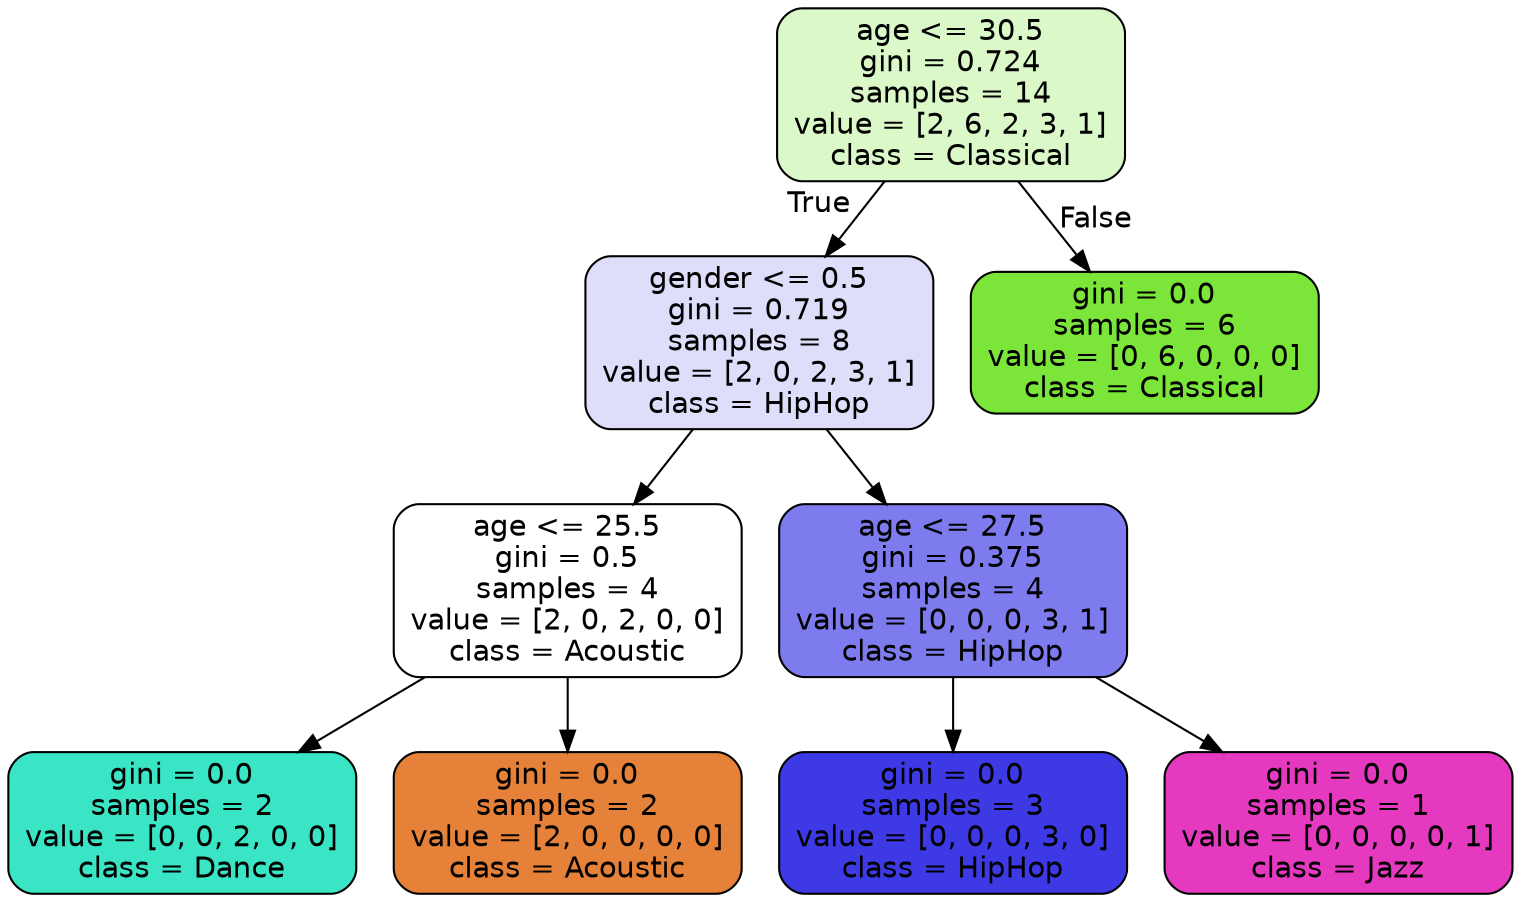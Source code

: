 digraph Tree {
node [shape=box, style="filled, rounded", color="black", fontname=helvetica] ;
edge [fontname=helvetica] ;
0 [label="age <= 30.5\ngini = 0.724\nsamples = 14\nvalue = [2, 6, 2, 3, 1]\nclass = Classical", fillcolor="#dbf8c9"] ;
1 [label="gender <= 0.5\ngini = 0.719\nsamples = 8\nvalue = [2, 0, 2, 3, 1]\nclass = HipHop", fillcolor="#dedefb"] ;
0 -> 1 [labeldistance=2.5, labelangle=45, headlabel="True"] ;
2 [label="age <= 25.5\ngini = 0.5\nsamples = 4\nvalue = [2, 0, 2, 0, 0]\nclass = Acoustic", fillcolor="#ffffff"] ;
1 -> 2 ;
3 [label="gini = 0.0\nsamples = 2\nvalue = [0, 0, 2, 0, 0]\nclass = Dance", fillcolor="#39e5c5"] ;
2 -> 3 ;
4 [label="gini = 0.0\nsamples = 2\nvalue = [2, 0, 0, 0, 0]\nclass = Acoustic", fillcolor="#e58139"] ;
2 -> 4 ;
5 [label="age <= 27.5\ngini = 0.375\nsamples = 4\nvalue = [0, 0, 0, 3, 1]\nclass = HipHop", fillcolor="#7d7bee"] ;
1 -> 5 ;
6 [label="gini = 0.0\nsamples = 3\nvalue = [0, 0, 0, 3, 0]\nclass = HipHop", fillcolor="#3c39e5"] ;
5 -> 6 ;
7 [label="gini = 0.0\nsamples = 1\nvalue = [0, 0, 0, 0, 1]\nclass = Jazz", fillcolor="#e539c0"] ;
5 -> 7 ;
8 [label="gini = 0.0\nsamples = 6\nvalue = [0, 6, 0, 0, 0]\nclass = Classical", fillcolor="#7be539"] ;
0 -> 8 [labeldistance=2.5, labelangle=-45, headlabel="False"] ;
}
